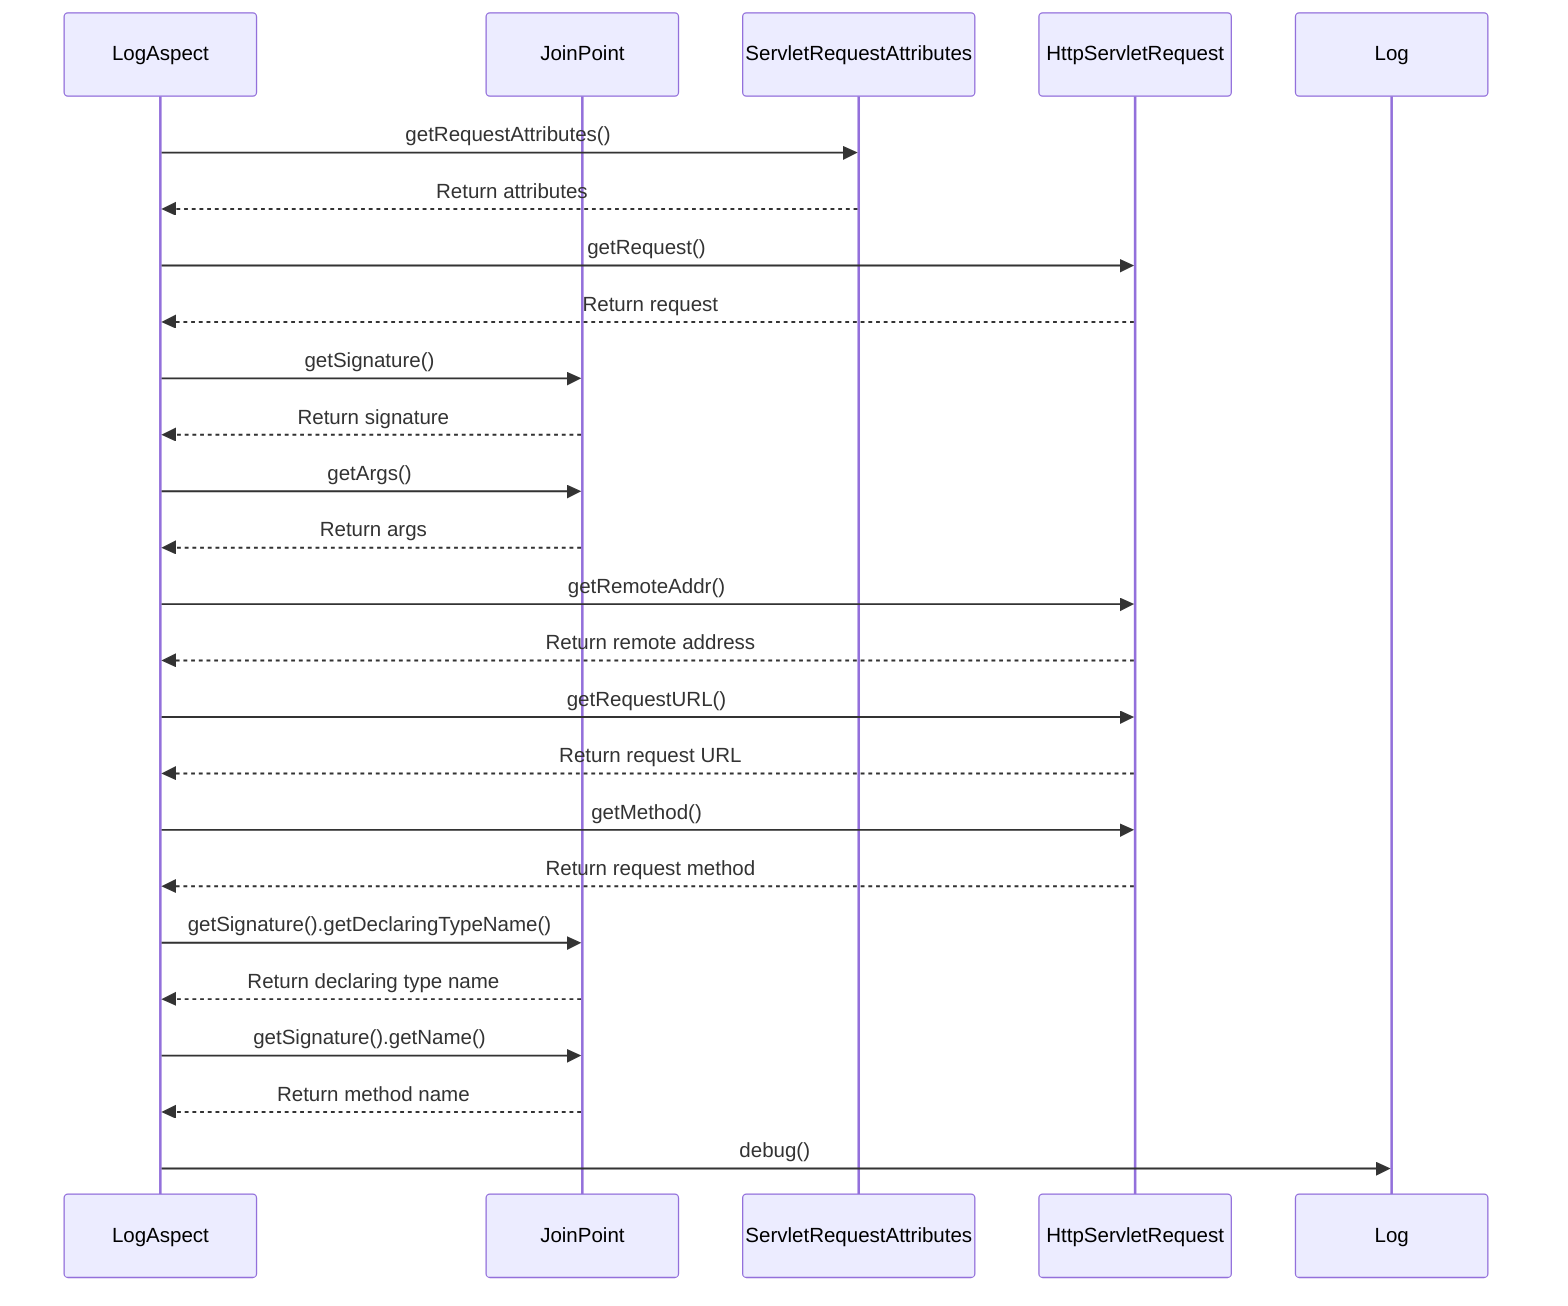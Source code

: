 sequenceDiagram
    participant LogAspect
    participant JoinPoint
    participant ServletRequestAttributes
    participant HttpServletRequest
    
    LogAspect->>ServletRequestAttributes: getRequestAttributes()
    ServletRequestAttributes-->>LogAspect: Return attributes
    LogAspect->>HttpServletRequest: getRequest()
    HttpServletRequest-->>LogAspect: Return request
    LogAspect->>JoinPoint: getSignature()
    JoinPoint-->>LogAspect: Return signature
    LogAspect->>JoinPoint: getArgs()
    JoinPoint-->>LogAspect: Return args
    LogAspect->>HttpServletRequest: getRemoteAddr()
    HttpServletRequest-->>LogAspect: Return remote address
    LogAspect->>HttpServletRequest: getRequestURL()
    HttpServletRequest-->>LogAspect: Return request URL
    LogAspect->>HttpServletRequest: getMethod()
    HttpServletRequest-->>LogAspect: Return request method
    LogAspect->>JoinPoint: getSignature().getDeclaringTypeName()
    JoinPoint-->>LogAspect: Return declaring type name
    LogAspect->>JoinPoint: getSignature().getName()
    JoinPoint-->>LogAspect: Return method name
    LogAspect->>Log: debug()